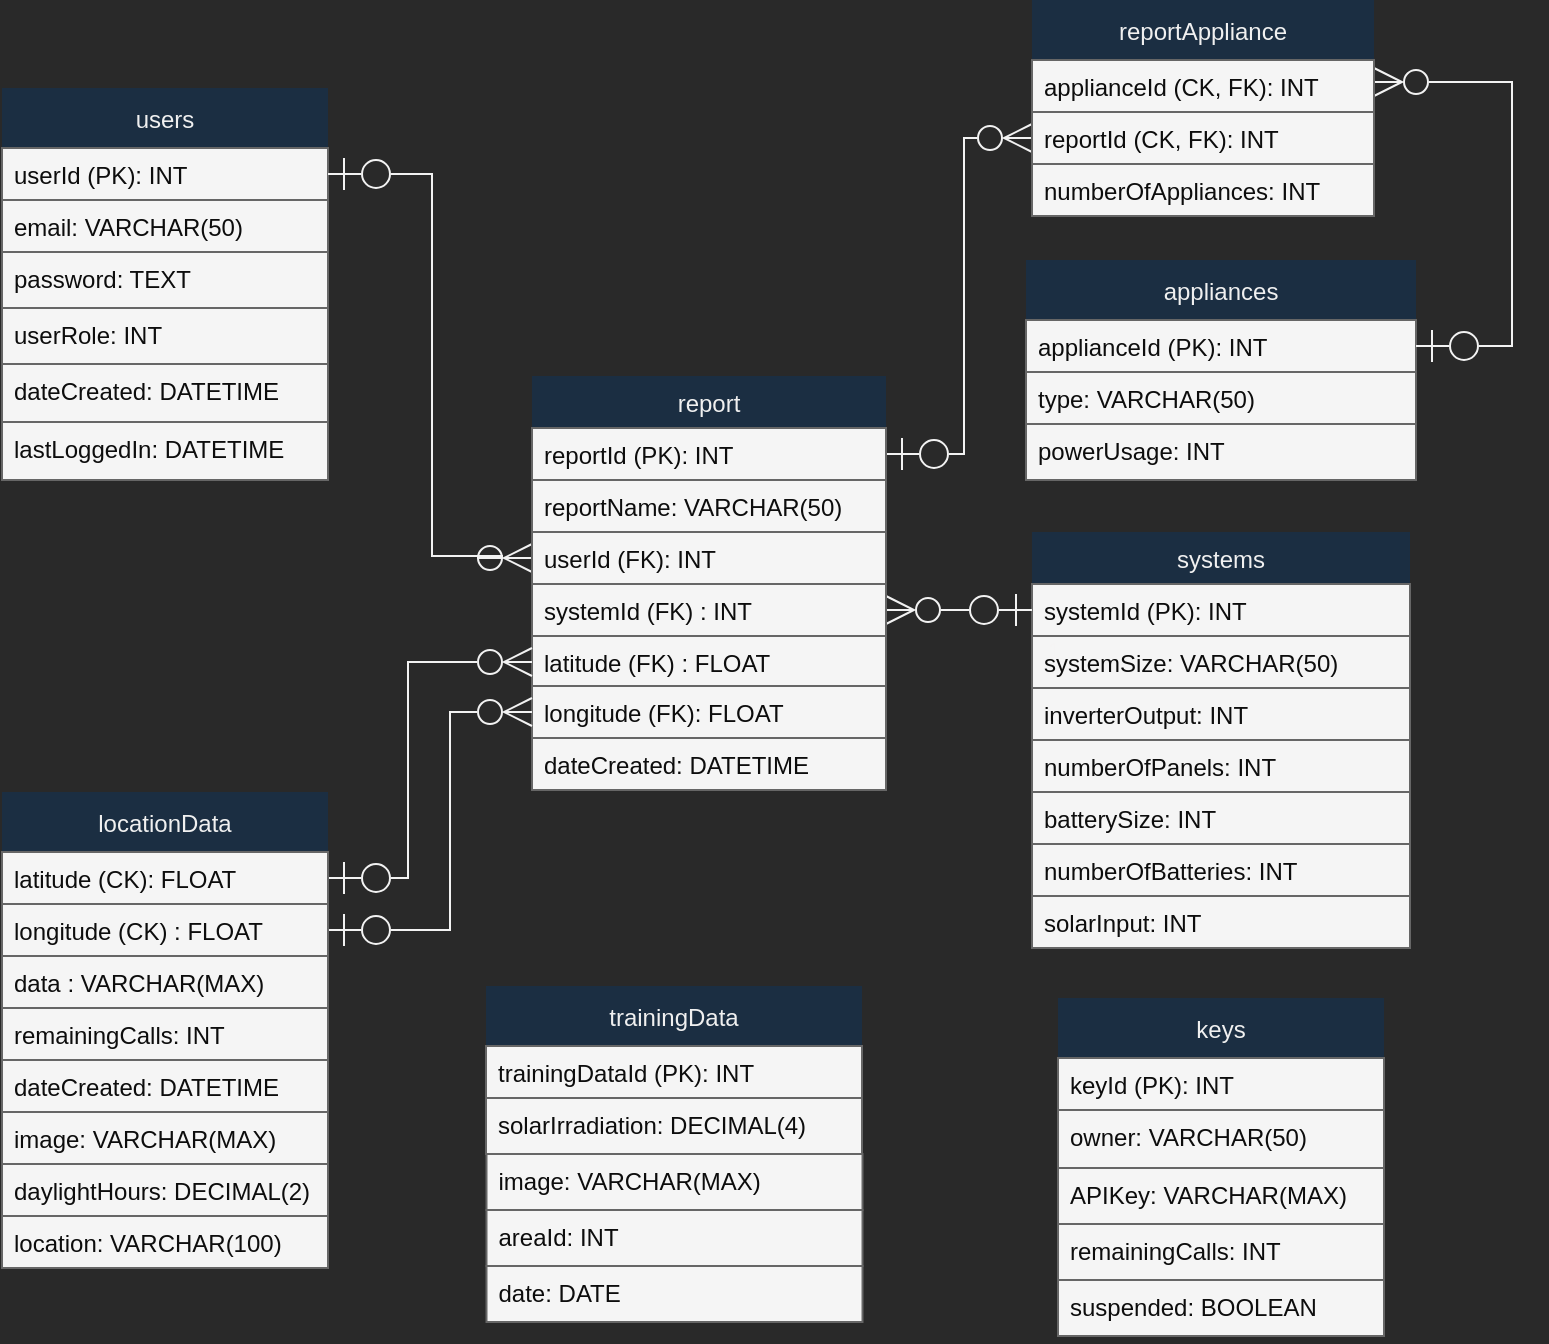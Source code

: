 <mxfile pages="1">
    <diagram id="t39LJJXt5e7Rwhi7-xqu" name="Page-1">
        <mxGraphModel dx="751" dy="450" grid="0" gridSize="10" guides="1" tooltips="1" connect="1" arrows="1" fold="1" page="1" pageScale="1" pageWidth="850" pageHeight="1100" background="#292929" math="0" shadow="0">
            <root>
                <mxCell id="0"/>
                <mxCell id="1" parent="0"/>
                <object label="users" userRole="int" id="2">
                    <mxCell style="swimlane;fontStyle=0;childLayout=stackLayout;horizontal=1;startSize=30;fillColor=#1B2E42;horizontalStack=0;resizeParent=1;resizeParentMax=0;resizeLast=0;collapsible=1;marginBottom=0;gradientColor=none;strokeColor=none;rounded=0;fontColor=#F0F0F0;" parent="1" vertex="1">
                        <mxGeometry x="37" y="51" width="163" height="196" as="geometry">
                            <mxRectangle x="118" y="364" width="64" height="30" as="alternateBounds"/>
                        </mxGeometry>
                    </mxCell>
                </object>
                <mxCell id="3" value="userId (PK): INT" style="text;strokeColor=#666666;fillColor=#f5f5f5;align=left;verticalAlign=top;spacingLeft=4;spacingRight=4;overflow=hidden;rotatable=0;points=[[0,0.5],[1,0.5]];portConstraint=eastwest;gradientColor=none;fontColor=#0d0d0d;rounded=0;" parent="2" vertex="1">
                    <mxGeometry y="30" width="163" height="26" as="geometry"/>
                </mxCell>
                <mxCell id="4" value="email: VARCHAR(50)" style="text;strokeColor=#666666;fillColor=#f5f5f5;align=left;verticalAlign=top;spacingLeft=4;spacingRight=4;overflow=hidden;rotatable=0;points=[[0,0.5],[1,0.5]];portConstraint=eastwest;gradientColor=none;fontColor=#0d0d0d;rounded=0;" parent="2" vertex="1">
                    <mxGeometry y="56" width="163" height="26" as="geometry"/>
                </mxCell>
                <mxCell id="5" value="password: TEXT" style="text;strokeColor=#666666;fillColor=#f5f5f5;align=left;verticalAlign=top;spacingLeft=4;spacingRight=4;overflow=hidden;rotatable=0;points=[[0,0.5],[1,0.5]];portConstraint=eastwest;gradientColor=none;fontColor=#0d0d0d;rounded=0;" parent="2" vertex="1">
                    <mxGeometry y="82" width="163" height="28" as="geometry"/>
                </mxCell>
                <mxCell id="69" value="userRole: INT" style="text;strokeColor=#666666;fillColor=#f5f5f5;align=left;verticalAlign=top;spacingLeft=4;spacingRight=4;overflow=hidden;rotatable=0;points=[[0,0.5],[1,0.5]];portConstraint=eastwest;gradientColor=none;fontColor=#0d0d0d;rounded=0;" parent="2" vertex="1">
                    <mxGeometry y="110" width="163" height="28" as="geometry"/>
                </mxCell>
                <mxCell id="93" value="dateCreated: DATETIME" style="text;strokeColor=#666666;fillColor=#f5f5f5;align=left;verticalAlign=top;spacingLeft=4;spacingRight=4;overflow=hidden;rotatable=0;points=[[0,0.5],[1,0.5]];portConstraint=eastwest;gradientColor=none;fontColor=#0d0d0d;rounded=0;" parent="2" vertex="1">
                    <mxGeometry y="138" width="163" height="29" as="geometry"/>
                </mxCell>
                <mxCell id="6" value="lastLoggedIn: DATETIME" style="text;strokeColor=#666666;fillColor=#f5f5f5;align=left;verticalAlign=top;spacingLeft=4;spacingRight=4;overflow=hidden;rotatable=0;points=[[0,0.5],[1,0.5]];portConstraint=eastwest;gradientColor=none;fontColor=#0d0d0d;rounded=0;" parent="2" vertex="1">
                    <mxGeometry y="167" width="163" height="29" as="geometry"/>
                </mxCell>
                <mxCell id="7" value="systems" style="swimlane;fontStyle=0;childLayout=stackLayout;horizontal=1;startSize=26;fillColor=#1B2E42;horizontalStack=0;resizeParent=1;resizeParentMax=0;resizeLast=0;collapsible=1;marginBottom=0;gradientColor=none;strokeColor=none;rounded=0;fontColor=#F0F0F0;" parent="1" vertex="1">
                    <mxGeometry x="552" y="273" width="189" height="208" as="geometry"/>
                </mxCell>
                <mxCell id="8" value="systemId (PK): INT" style="text;strokeColor=#666666;fillColor=#f5f5f5;align=left;verticalAlign=top;spacingLeft=4;spacingRight=4;overflow=hidden;rotatable=0;points=[[0,0.5],[1,0.5]];portConstraint=eastwest;gradientColor=none;fontColor=#0d0d0d;rounded=0;" parent="7" vertex="1">
                    <mxGeometry y="26" width="189" height="26" as="geometry"/>
                </mxCell>
                <mxCell id="91" value="systemSize: VARCHAR(50)" style="text;strokeColor=#666666;fillColor=#f5f5f5;align=left;verticalAlign=top;spacingLeft=4;spacingRight=4;overflow=hidden;rotatable=0;points=[[0,0.5],[1,0.5]];portConstraint=eastwest;gradientColor=none;fontColor=#0d0d0d;rounded=0;" parent="7" vertex="1">
                    <mxGeometry y="52" width="189" height="26" as="geometry"/>
                </mxCell>
                <mxCell id="10" value="inverterOutput: INT" style="text;strokeColor=#666666;fillColor=#f5f5f5;align=left;verticalAlign=top;spacingLeft=4;spacingRight=4;overflow=hidden;rotatable=0;points=[[0,0.5],[1,0.5]];portConstraint=eastwest;gradientColor=none;fontColor=#0d0d0d;rounded=0;" parent="7" vertex="1">
                    <mxGeometry y="78" width="189" height="26" as="geometry"/>
                </mxCell>
                <mxCell id="11" value="numberOfPanels: INT" style="text;strokeColor=#666666;fillColor=#f5f5f5;align=left;verticalAlign=top;spacingLeft=4;spacingRight=4;overflow=hidden;rotatable=0;points=[[0,0.5],[1,0.5]];portConstraint=eastwest;gradientColor=none;fontColor=#0d0d0d;rounded=0;" parent="7" vertex="1">
                    <mxGeometry y="104" width="189" height="26" as="geometry"/>
                </mxCell>
                <mxCell id="54" value="batterySize: INT" style="text;strokeColor=#666666;fillColor=#f5f5f5;align=left;verticalAlign=top;spacingLeft=4;spacingRight=4;overflow=hidden;rotatable=0;points=[[0,0.5],[1,0.5]];portConstraint=eastwest;gradientColor=none;fontColor=#0d0d0d;rounded=0;" parent="7" vertex="1">
                    <mxGeometry y="130" width="189" height="26" as="geometry"/>
                </mxCell>
                <mxCell id="77" value="numberOfBatteries: INT" style="text;strokeColor=#666666;fillColor=#f5f5f5;align=left;verticalAlign=top;spacingLeft=4;spacingRight=4;overflow=hidden;rotatable=0;points=[[0,0.5],[1,0.5]];portConstraint=eastwest;gradientColor=none;fontColor=#0d0d0d;rounded=0;" parent="7" vertex="1">
                    <mxGeometry y="156" width="189" height="26" as="geometry"/>
                </mxCell>
                <mxCell id="13" value="solarInput: INT" style="text;strokeColor=#666666;fillColor=#f5f5f5;align=left;verticalAlign=top;spacingLeft=4;spacingRight=4;overflow=hidden;rotatable=0;points=[[0,0.5],[1,0.5]];portConstraint=eastwest;gradientColor=none;fontColor=#0d0d0d;rounded=0;" parent="7" vertex="1">
                    <mxGeometry y="182" width="189" height="26" as="geometry"/>
                </mxCell>
                <mxCell id="28" value="" style="endArrow=ERzeroToMany;html=1;endSize=12;startArrow=ERzeroToOne;startSize=14;startFill=0;edgeStyle=orthogonalEdgeStyle;align=left;verticalAlign=bottom;entryX=0;entryY=0.5;entryDx=0;entryDy=0;fillColor=#f5f5f5;gradientColor=#b3b3b3;strokeColor=#f2f2f2;fontColor=#f5f4f4;labelBackgroundColor=none;rounded=0;endFill=0;metaEdit=0;exitX=1;exitY=0.5;exitDx=0;exitDy=0;" parent="1" source="3" target="18" edge="1">
                    <mxGeometry x="-1" y="-19" relative="1" as="geometry">
                        <mxPoint x="248" y="380" as="sourcePoint"/>
                        <mxPoint x="408" y="380" as="targetPoint"/>
                        <mxPoint x="-17" y="-11" as="offset"/>
                        <Array as="points">
                            <mxPoint x="252" y="94"/>
                            <mxPoint x="252" y="285"/>
                            <mxPoint x="287" y="285"/>
                        </Array>
                    </mxGeometry>
                </mxCell>
                <mxCell id="30" value="1" style="endArrow=ERzeroToMany;html=1;endSize=12;startArrow=ERzeroToOne;startSize=14;startFill=0;edgeStyle=orthogonalEdgeStyle;align=left;verticalAlign=bottom;fillColor=#f5f5f5;gradientColor=#b3b3b3;strokeColor=#f2f2f2;fontColor=#f5f4f4;labelBackgroundColor=none;rounded=0;endFill=0;metaEdit=0;entryX=1;entryY=0.5;entryDx=0;entryDy=0;exitX=0;exitY=0.5;exitDx=0;exitDy=0;" parent="1" source="8" target="19" edge="1">
                    <mxGeometry x="-1" y="30" relative="1" as="geometry">
                        <mxPoint x="268" y="417.0" as="sourcePoint"/>
                        <mxPoint x="472" y="341" as="targetPoint"/>
                        <mxPoint x="6" y="-1" as="offset"/>
                        <Array as="points">
                            <mxPoint x="513" y="312"/>
                            <mxPoint x="513" y="312"/>
                        </Array>
                    </mxGeometry>
                </mxCell>
                <object label="appliances" userRole="int" id="31">
                    <mxCell style="swimlane;fontStyle=0;childLayout=stackLayout;horizontal=1;startSize=30;fillColor=#1B2E42;horizontalStack=0;resizeParent=1;resizeParentMax=0;resizeLast=0;collapsible=1;marginBottom=0;gradientColor=none;strokeColor=none;rounded=0;fontColor=#F0F0F0;" parent="1" vertex="1">
                        <mxGeometry x="549" y="137" width="195" height="110" as="geometry">
                            <mxRectangle x="118" y="364" width="64" height="30" as="alternateBounds"/>
                        </mxGeometry>
                    </mxCell>
                </object>
                <mxCell id="32" value="applianceId (PK): INT" style="text;strokeColor=#666666;fillColor=#f5f5f5;align=left;verticalAlign=top;spacingLeft=4;spacingRight=4;overflow=hidden;rotatable=0;points=[[0,0.5],[1,0.5]];portConstraint=eastwest;gradientColor=none;fontColor=#0d0d0d;rounded=0;" parent="31" vertex="1">
                    <mxGeometry y="30" width="195" height="26" as="geometry"/>
                </mxCell>
                <mxCell id="33" value="type: VARCHAR(50)" style="text;strokeColor=#666666;fillColor=#f5f5f5;align=left;verticalAlign=top;spacingLeft=4;spacingRight=4;overflow=hidden;rotatable=0;points=[[0,0.5],[1,0.5]];portConstraint=eastwest;gradientColor=none;fontColor=#0d0d0d;rounded=0;" parent="31" vertex="1">
                    <mxGeometry y="56" width="195" height="26" as="geometry"/>
                </mxCell>
                <mxCell id="34" value="powerUsage: INT" style="text;strokeColor=#666666;fillColor=#f5f5f5;align=left;verticalAlign=top;spacingLeft=4;spacingRight=4;overflow=hidden;rotatable=0;points=[[0,0.5],[1,0.5]];portConstraint=eastwest;gradientColor=none;fontColor=#0d0d0d;rounded=0;" parent="31" vertex="1">
                    <mxGeometry y="82" width="195" height="28" as="geometry"/>
                </mxCell>
                <mxCell id="40" value="" style="endArrow=ERzeroToMany;html=1;endSize=12;startArrow=ERzeroToOne;startSize=14;startFill=0;edgeStyle=orthogonalEdgeStyle;align=left;verticalAlign=bottom;fillColor=#f5f5f5;gradientColor=#b3b3b3;strokeColor=#f2f2f2;fontColor=#f5f4f4;labelBackgroundColor=none;rounded=0;endFill=0;metaEdit=0;entryX=0;entryY=0.5;entryDx=0;entryDy=0;exitX=1;exitY=0.5;exitDx=0;exitDy=0;" parent="1" source="17" target="38" edge="1">
                    <mxGeometry x="-1" y="30" relative="1" as="geometry">
                        <mxPoint x="605" y="243" as="sourcePoint"/>
                        <mxPoint x="631" y="170.999" as="targetPoint"/>
                        <mxPoint x="6" y="-1" as="offset"/>
                        <Array as="points">
                            <mxPoint x="518" y="234"/>
                            <mxPoint x="518" y="76"/>
                        </Array>
                    </mxGeometry>
                </mxCell>
                <mxCell id="41" value="" style="endArrow=ERzeroToMany;html=1;endSize=12;startArrow=ERzeroToOne;startSize=14;startFill=0;edgeStyle=orthogonalEdgeStyle;align=left;verticalAlign=bottom;fillColor=#f5f5f5;gradientColor=#b3b3b3;strokeColor=#f2f2f2;fontColor=#f5f4f4;labelBackgroundColor=none;rounded=0;endFill=0;metaEdit=0;entryX=1;entryY=0.5;entryDx=0;entryDy=0;exitX=1;exitY=0.5;exitDx=0;exitDy=0;" parent="1" source="32" target="36" edge="1">
                    <mxGeometry x="-1" y="30" relative="1" as="geometry">
                        <mxPoint x="788" y="207" as="sourcePoint"/>
                        <mxPoint x="866" y="166.999" as="targetPoint"/>
                        <mxPoint x="6" y="-1" as="offset"/>
                        <Array as="points">
                            <mxPoint x="792" y="180"/>
                            <mxPoint x="792" y="48"/>
                        </Array>
                    </mxGeometry>
                </mxCell>
                <object label="keys" userRole="int" id="59">
                    <mxCell style="swimlane;fontStyle=0;childLayout=stackLayout;horizontal=1;startSize=30;fillColor=#1B2E42;horizontalStack=0;resizeParent=1;resizeParentMax=0;resizeLast=0;collapsible=1;marginBottom=0;gradientColor=none;strokeColor=none;rounded=0;fontColor=#F0F0F0;" parent="1" vertex="1">
                        <mxGeometry x="565" y="506" width="163" height="169" as="geometry">
                            <mxRectangle x="118" y="364" width="64" height="30" as="alternateBounds"/>
                        </mxGeometry>
                    </mxCell>
                </object>
                <mxCell id="60" value="keyId (PK): INT" style="text;strokeColor=#666666;fillColor=#f5f5f5;align=left;verticalAlign=top;spacingLeft=4;spacingRight=4;overflow=hidden;rotatable=0;points=[[0,0.5],[1,0.5]];portConstraint=eastwest;gradientColor=none;fontColor=#0d0d0d;rounded=0;" parent="59" vertex="1">
                    <mxGeometry y="30" width="163" height="26" as="geometry"/>
                </mxCell>
                <mxCell id="61" value="owner: VARCHAR(50)" style="text;strokeColor=#666666;fillColor=#f5f5f5;align=left;verticalAlign=top;spacingLeft=4;spacingRight=4;overflow=hidden;rotatable=0;points=[[0,0.5],[1,0.5]];portConstraint=eastwest;gradientColor=none;fontColor=#0d0d0d;rounded=0;" parent="59" vertex="1">
                    <mxGeometry y="56" width="163" height="29" as="geometry"/>
                </mxCell>
                <mxCell id="62" value="APIKey: VARCHAR(MAX)" style="text;strokeColor=#666666;fillColor=#f5f5f5;align=left;verticalAlign=top;spacingLeft=4;spacingRight=4;overflow=hidden;rotatable=0;points=[[0,0.5],[1,0.5]];portConstraint=eastwest;gradientColor=none;fontColor=#0d0d0d;rounded=0;" parent="59" vertex="1">
                    <mxGeometry y="85" width="163" height="28" as="geometry"/>
                </mxCell>
                <mxCell id="86" value="remainingCalls: INT" style="text;strokeColor=#666666;fillColor=#f5f5f5;align=left;verticalAlign=top;spacingLeft=4;spacingRight=4;overflow=hidden;rotatable=0;points=[[0,0.5],[1,0.5]];portConstraint=eastwest;gradientColor=none;fontColor=#0d0d0d;rounded=0;" parent="59" vertex="1">
                    <mxGeometry y="113" width="163" height="28" as="geometry"/>
                </mxCell>
                <mxCell id="94" value="suspended: BOOLEAN" style="text;strokeColor=#666666;fillColor=#f5f5f5;align=left;verticalAlign=top;spacingLeft=4;spacingRight=4;overflow=hidden;rotatable=0;points=[[0,0.5],[1,0.5]];portConstraint=eastwest;gradientColor=none;fontColor=#0d0d0d;rounded=0;" parent="59" vertex="1">
                    <mxGeometry y="141" width="163" height="28" as="geometry"/>
                </mxCell>
                <mxCell id="87" value="" style="group" parent="1" vertex="1" connectable="0">
                    <mxGeometry x="302" y="195" width="177" height="208" as="geometry"/>
                </mxCell>
                <mxCell id="16" value="report" style="swimlane;fontStyle=0;childLayout=stackLayout;horizontal=1;startSize=26;fillColor=#1B2E42;horizontalStack=0;resizeParent=1;resizeParentMax=0;resizeLast=0;collapsible=1;marginBottom=0;gradientColor=none;strokeColor=none;rounded=0;fontColor=#F0F0F0;" parent="87" vertex="1">
                    <mxGeometry width="177" height="156" as="geometry"/>
                </mxCell>
                <mxCell id="17" value="reportId (PK): INT" style="text;strokeColor=#666666;fillColor=#f5f5f5;align=left;verticalAlign=top;spacingLeft=4;spacingRight=4;overflow=hidden;rotatable=0;points=[[0,0.5],[1,0.5]];portConstraint=eastwest;gradientColor=none;fontColor=#0d0d0d;rounded=0;" parent="16" vertex="1">
                    <mxGeometry y="26" width="177" height="26" as="geometry"/>
                </mxCell>
                <mxCell id="24" value="reportName: VARCHAR(50)" style="text;strokeColor=#666666;fillColor=#f5f5f5;align=left;verticalAlign=top;spacingLeft=4;spacingRight=4;overflow=hidden;rotatable=0;points=[[0,0.5],[1,0.5]];portConstraint=eastwest;gradientColor=none;fontColor=#0d0d0d;rounded=0;" parent="16" vertex="1">
                    <mxGeometry y="52" width="177" height="26" as="geometry"/>
                </mxCell>
                <mxCell id="18" value="userId (FK): INT" style="text;strokeColor=#666666;fillColor=#f5f5f5;align=left;verticalAlign=top;spacingLeft=4;spacingRight=4;overflow=hidden;rotatable=0;points=[[0,0.5],[1,0.5]];portConstraint=eastwest;gradientColor=none;fontColor=#0d0d0d;rounded=0;" parent="16" vertex="1">
                    <mxGeometry y="78" width="177" height="26" as="geometry"/>
                </mxCell>
                <mxCell id="19" value="systemId (FK) : INT" style="text;strokeColor=#666666;fillColor=#f5f5f5;align=left;verticalAlign=top;spacingLeft=4;spacingRight=4;overflow=hidden;rotatable=0;points=[[0,0.5],[1,0.5]];portConstraint=eastwest;gradientColor=none;fontColor=#0d0d0d;rounded=0;" parent="16" vertex="1">
                    <mxGeometry y="104" width="177" height="26" as="geometry"/>
                </mxCell>
                <mxCell id="88" value="latitude (FK) : FLOAT" style="text;strokeColor=#666666;fillColor=#f5f5f5;align=left;verticalAlign=top;spacingLeft=4;spacingRight=4;overflow=hidden;rotatable=0;points=[[0,0.5],[1,0.5]];portConstraint=eastwest;gradientColor=none;fontColor=#0d0d0d;rounded=0;" parent="16" vertex="1">
                    <mxGeometry y="130" width="177" height="26" as="geometry"/>
                </mxCell>
                <mxCell id="131" value="longitude (FK): FLOAT" style="text;strokeColor=#666666;fillColor=#f5f5f5;align=left;verticalAlign=top;spacingLeft=4;spacingRight=4;overflow=hidden;rotatable=0;points=[[0,0.5],[1,0.5]];portConstraint=eastwest;gradientColor=none;fontColor=#0d0d0d;rounded=0;" vertex="1" parent="87">
                    <mxGeometry y="155" width="177" height="26" as="geometry"/>
                </mxCell>
                <mxCell id="103" value="dateCreated: DATETIME" style="text;strokeColor=#666666;fillColor=#f5f5f5;align=left;verticalAlign=top;spacingLeft=4;spacingRight=4;overflow=hidden;rotatable=0;points=[[0,0.5],[1,0.5]];portConstraint=eastwest;gradientColor=none;fontColor=#0d0d0d;rounded=0;" parent="87" vertex="1">
                    <mxGeometry y="181" width="177" height="26" as="geometry"/>
                </mxCell>
                <mxCell id="99" value="" style="group" parent="1" vertex="1" connectable="0">
                    <mxGeometry x="552" y="7" width="171" height="108" as="geometry"/>
                </mxCell>
                <object label="reportAppliance" userRole="int" id="36">
                    <mxCell style="swimlane;fontStyle=0;childLayout=stackLayout;horizontal=1;startSize=30;fillColor=#1B2E42;horizontalStack=0;resizeParent=1;resizeParentMax=0;resizeLast=0;collapsible=1;marginBottom=0;gradientColor=none;strokeColor=none;rounded=0;fontColor=#F0F0F0;" parent="99" vertex="1">
                        <mxGeometry width="171" height="82" as="geometry">
                            <mxRectangle x="118" y="364" width="64" height="30" as="alternateBounds"/>
                        </mxGeometry>
                    </mxCell>
                </object>
                <mxCell id="37" value="applianceId (CK, FK): INT" style="text;strokeColor=#666666;fillColor=#f5f5f5;align=left;verticalAlign=top;spacingLeft=4;spacingRight=4;overflow=hidden;rotatable=0;points=[[0,0.5],[1,0.5]];portConstraint=eastwest;gradientColor=none;fontColor=#0d0d0d;rounded=0;" parent="36" vertex="1">
                    <mxGeometry y="30" width="171" height="26" as="geometry"/>
                </mxCell>
                <mxCell id="38" value="reportId (CK, FK): INT" style="text;strokeColor=#666666;fillColor=#f5f5f5;align=left;verticalAlign=top;spacingLeft=4;spacingRight=4;overflow=hidden;rotatable=0;points=[[0,0.5],[1,0.5]];portConstraint=eastwest;gradientColor=none;fontColor=#0d0d0d;rounded=0;" parent="36" vertex="1">
                    <mxGeometry y="56" width="171" height="26" as="geometry"/>
                </mxCell>
                <mxCell id="98" value="numberOfAppliances: INT" style="text;strokeColor=#666666;fillColor=#f5f5f5;align=left;verticalAlign=top;spacingLeft=4;spacingRight=4;overflow=hidden;rotatable=0;points=[[0,0.5],[1,0.5]];portConstraint=eastwest;gradientColor=none;fontColor=#0d0d0d;rounded=0;" parent="99" vertex="1">
                    <mxGeometry y="82" width="171" height="26" as="geometry"/>
                </mxCell>
                <mxCell id="125" value="" style="group" parent="1" vertex="1" connectable="0">
                    <mxGeometry x="279" y="500" width="188.25" height="168" as="geometry"/>
                </mxCell>
                <object label="trainingData" userRole="int" id="82">
                    <mxCell style="swimlane;fontStyle=0;childLayout=stackLayout;horizontal=1;startSize=30;fillColor=#1B2E42;horizontalStack=0;resizeParent=1;resizeParentMax=0;resizeLast=0;collapsible=1;marginBottom=0;gradientColor=none;strokeColor=none;rounded=0;fontColor=#F0F0F0;" parent="125" vertex="1">
                        <mxGeometry width="188" height="84" as="geometry">
                            <mxRectangle x="118" y="364" width="64" height="30" as="alternateBounds"/>
                        </mxGeometry>
                    </mxCell>
                </object>
                <mxCell id="83" value="trainingDataId (PK): INT" style="text;strokeColor=#666666;fillColor=#f5f5f5;align=left;verticalAlign=top;spacingLeft=4;spacingRight=4;overflow=hidden;rotatable=0;points=[[0,0.5],[1,0.5]];portConstraint=eastwest;gradientColor=none;fontColor=#0d0d0d;rounded=0;" parent="82" vertex="1">
                    <mxGeometry y="30" width="188" height="26" as="geometry"/>
                </mxCell>
                <mxCell id="85" value="solarIrradiation: DECIMAL(4)" style="text;strokeColor=#666666;fillColor=#f5f5f5;align=left;verticalAlign=top;spacingLeft=4;spacingRight=4;overflow=hidden;rotatable=0;points=[[0,0.5],[1,0.5]];portConstraint=eastwest;gradientColor=none;fontColor=#0d0d0d;rounded=0;" parent="82" vertex="1">
                    <mxGeometry y="56" width="188" height="28" as="geometry"/>
                </mxCell>
                <mxCell id="95" value="image: VARCHAR(MAX)" style="text;strokeColor=#666666;fillColor=#f5f5f5;align=left;verticalAlign=top;spacingLeft=4;spacingRight=4;overflow=hidden;rotatable=0;points=[[0,0.5],[1,0.5]];portConstraint=eastwest;gradientColor=none;fontColor=#0d0d0d;rounded=0;" parent="125" vertex="1">
                    <mxGeometry x="0.25" y="84" width="188" height="28" as="geometry"/>
                </mxCell>
                <mxCell id="96" value="areaId: INT" style="text;strokeColor=#666666;fillColor=#f5f5f5;align=left;verticalAlign=top;spacingLeft=4;spacingRight=4;overflow=hidden;rotatable=0;points=[[0,0.5],[1,0.5]];portConstraint=eastwest;gradientColor=none;fontColor=#0d0d0d;rounded=0;" parent="125" vertex="1">
                    <mxGeometry x="0.25" y="112" width="188" height="28" as="geometry"/>
                </mxCell>
                <mxCell id="97" value="date: DATE" style="text;strokeColor=#666666;fillColor=#f5f5f5;align=left;verticalAlign=top;spacingLeft=4;spacingRight=4;overflow=hidden;rotatable=0;points=[[0,0.5],[1,0.5]];portConstraint=eastwest;gradientColor=none;fontColor=#0d0d0d;rounded=0;" parent="125" vertex="1">
                    <mxGeometry x="0.25" y="140" width="188" height="28" as="geometry"/>
                </mxCell>
                <mxCell id="126" value="&lt;br&gt;" style="endArrow=ERzeroToMany;html=1;endSize=12;startArrow=ERzeroToOne;startSize=14;startFill=0;edgeStyle=orthogonalEdgeStyle;align=left;verticalAlign=bottom;entryX=0;entryY=0.5;entryDx=0;entryDy=0;fillColor=#f5f5f5;gradientColor=#b3b3b3;strokeColor=#f2f2f2;fontColor=#f5f4f4;labelBackgroundColor=none;rounded=0;endFill=0;metaEdit=0;exitX=1;exitY=0.5;exitDx=0;exitDy=0;" parent="1" source="101" target="88" edge="1">
                    <mxGeometry x="-0.388" y="-10" relative="1" as="geometry">
                        <mxPoint x="312" y="617" as="sourcePoint"/>
                        <mxPoint x="315" y="438" as="targetPoint"/>
                        <mxPoint as="offset"/>
                        <Array as="points">
                            <mxPoint x="240" y="446"/>
                            <mxPoint x="240" y="338"/>
                        </Array>
                    </mxGeometry>
                </mxCell>
                <mxCell id="127" value="&lt;br&gt;" style="endArrow=ERzeroToMany;html=1;endSize=12;startArrow=ERzeroToOne;startSize=14;startFill=0;edgeStyle=orthogonalEdgeStyle;align=left;verticalAlign=bottom;entryX=0;entryY=0.5;entryDx=0;entryDy=0;fillColor=#f5f5f5;gradientColor=#b3b3b3;strokeColor=#f2f2f2;fontColor=#f5f4f4;labelBackgroundColor=none;rounded=0;endFill=0;metaEdit=0;exitX=1;exitY=0.5;exitDx=0;exitDy=0;" parent="1" source="102" target="131" edge="1">
                    <mxGeometry x="-0.388" y="-10" relative="1" as="geometry">
                        <mxPoint x="318" y="667.5" as="sourcePoint"/>
                        <mxPoint x="315.25" y="464" as="targetPoint"/>
                        <mxPoint as="offset"/>
                        <Array as="points">
                            <mxPoint x="261" y="472"/>
                            <mxPoint x="261" y="363"/>
                        </Array>
                    </mxGeometry>
                </mxCell>
                <mxCell id="130" value="" style="group" parent="1" vertex="1" connectable="0">
                    <mxGeometry x="37" y="403" width="163" height="238" as="geometry"/>
                </mxCell>
                <mxCell id="124" value="" style="group" parent="130" vertex="1" connectable="0">
                    <mxGeometry width="163" height="160" as="geometry"/>
                </mxCell>
                <object label="locationData" userRole="int" id="100">
                    <mxCell style="swimlane;fontStyle=0;childLayout=stackLayout;horizontal=1;startSize=30;fillColor=#1B2E42;horizontalStack=0;resizeParent=1;resizeParentMax=0;resizeLast=0;collapsible=1;marginBottom=0;gradientColor=none;strokeColor=none;rounded=0;fontColor=#F0F0F0;" parent="124" vertex="1">
                        <mxGeometry width="163" height="82" as="geometry">
                            <mxRectangle x="118" y="364" width="64" height="30" as="alternateBounds"/>
                        </mxGeometry>
                    </mxCell>
                </object>
                <mxCell id="101" value="latitude (CK): FLOAT" style="text;strokeColor=#666666;fillColor=#f5f5f5;align=left;verticalAlign=top;spacingLeft=4;spacingRight=4;overflow=hidden;rotatable=0;points=[[0,0.5],[1,0.5]];portConstraint=eastwest;gradientColor=none;fontColor=#0d0d0d;rounded=0;" parent="100" vertex="1">
                    <mxGeometry y="30" width="163" height="26" as="geometry"/>
                </mxCell>
                <mxCell id="102" value="longitude (CK) : FLOAT" style="text;strokeColor=#666666;fillColor=#f5f5f5;align=left;verticalAlign=top;spacingLeft=4;spacingRight=4;overflow=hidden;rotatable=0;points=[[0,0.5],[1,0.5]];portConstraint=eastwest;gradientColor=none;fontColor=#0d0d0d;rounded=0;" parent="100" vertex="1">
                    <mxGeometry y="56" width="163" height="26" as="geometry"/>
                </mxCell>
                <mxCell id="121" value="data : VARCHAR(MAX)" style="text;strokeColor=#666666;fillColor=#f5f5f5;align=left;verticalAlign=top;spacingLeft=4;spacingRight=4;overflow=hidden;rotatable=0;points=[[0,0.5],[1,0.5]];portConstraint=eastwest;gradientColor=none;fontColor=#0d0d0d;rounded=0;" parent="124" vertex="1">
                    <mxGeometry y="82" width="163" height="26" as="geometry"/>
                </mxCell>
                <mxCell id="122" value="remainingCalls: INT" style="text;strokeColor=#666666;fillColor=#f5f5f5;align=left;verticalAlign=top;spacingLeft=4;spacingRight=4;overflow=hidden;rotatable=0;points=[[0,0.5],[1,0.5]];portConstraint=eastwest;gradientColor=none;fontColor=#0d0d0d;rounded=0;" parent="124" vertex="1">
                    <mxGeometry y="108" width="163" height="26" as="geometry"/>
                </mxCell>
                <mxCell id="123" value="dateCreated: DATETIME" style="text;strokeColor=#666666;fillColor=#f5f5f5;align=left;verticalAlign=top;spacingLeft=4;spacingRight=4;overflow=hidden;rotatable=0;points=[[0,0.5],[1,0.5]];portConstraint=eastwest;gradientColor=none;fontColor=#0d0d0d;rounded=0;" parent="124" vertex="1">
                    <mxGeometry y="134" width="163" height="26" as="geometry"/>
                </mxCell>
                <mxCell id="71" value="image: VARCHAR(MAX)" style="text;strokeColor=#666666;fillColor=#f5f5f5;align=left;verticalAlign=top;spacingLeft=4;spacingRight=4;overflow=hidden;rotatable=0;points=[[0,0.5],[1,0.5]];portConstraint=eastwest;gradientColor=none;fontColor=#0d0d0d;rounded=0;" parent="130" vertex="1">
                    <mxGeometry y="160" width="163" height="26" as="geometry"/>
                </mxCell>
                <mxCell id="128" value="daylightHours: DECIMAL(2)" style="text;strokeColor=#666666;fillColor=#f5f5f5;align=left;verticalAlign=top;spacingLeft=4;spacingRight=4;overflow=hidden;rotatable=0;points=[[0,0.5],[1,0.5]];portConstraint=eastwest;gradientColor=none;fontColor=#0d0d0d;rounded=0;" parent="130" vertex="1">
                    <mxGeometry y="186" width="163" height="26" as="geometry"/>
                </mxCell>
                <mxCell id="129" value="location: VARCHAR(100)" style="text;strokeColor=#666666;fillColor=#f5f5f5;align=left;verticalAlign=top;spacingLeft=4;spacingRight=4;overflow=hidden;rotatable=0;points=[[0,0.5],[1,0.5]];portConstraint=eastwest;gradientColor=none;fontColor=#0d0d0d;rounded=0;" parent="130" vertex="1">
                    <mxGeometry y="212" width="163" height="26" as="geometry"/>
                </mxCell>
            </root>
        </mxGraphModel>
    </diagram>
</mxfile>